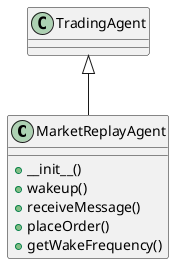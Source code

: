 @startuml
class MarketReplayAgent {
  + __init__()
  + wakeup()
  + receiveMessage()
  + placeOrder()
  + getWakeFrequency()
}
TradingAgent <|-- MarketReplayAgent
@enduml